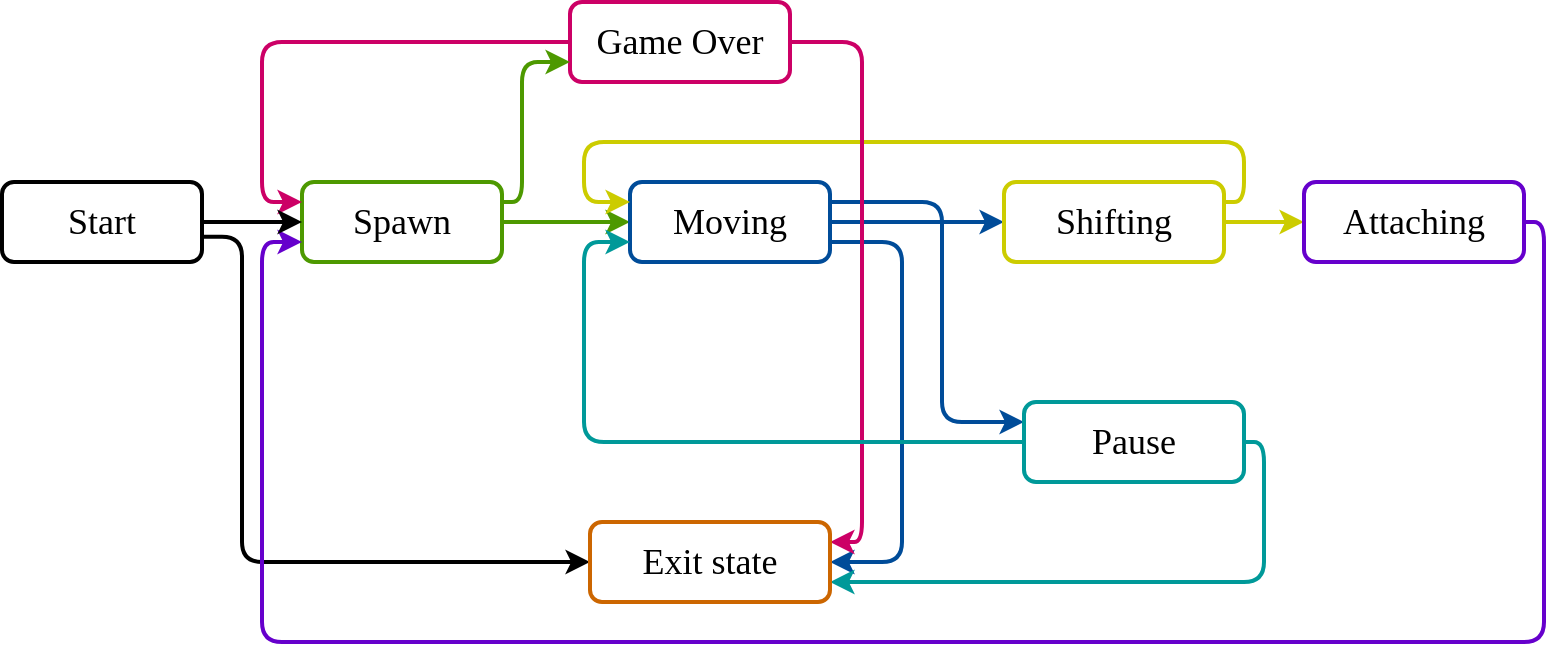 <mxfile>
    <diagram id="XIP6_qOdMlYOlldbtScc" name="Страница 1">
        <mxGraphModel dx="1002" dy="571" grid="0" gridSize="10" guides="1" tooltips="1" connect="1" arrows="1" fold="1" page="1" pageScale="1" pageWidth="827" pageHeight="1169" math="0" shadow="0">
            <root>
                <mxCell id="0"/>
                <mxCell id="1" parent="0"/>
                <mxCell id="13" style="edgeStyle=elbowEdgeStyle;html=1;exitX=0.995;exitY=0.685;exitDx=0;exitDy=0;entryX=0;entryY=0.5;entryDx=0;entryDy=0;fontFamily=Lucida Console;fontSize=18;exitPerimeter=0;strokeWidth=2;" parent="1" source="2" target="9" edge="1">
                    <mxGeometry relative="1" as="geometry">
                        <Array as="points">
                            <mxPoint x="148" y="290"/>
                        </Array>
                    </mxGeometry>
                </mxCell>
                <mxCell id="2" value="&lt;font style=&quot;font-size: 18px;&quot; face=&quot;Lucida Console&quot;&gt;Start&lt;/font&gt;" style="rounded=1;whiteSpace=wrap;html=1;strokeWidth=2;" parent="1" vertex="1">
                    <mxGeometry x="28" y="130" width="100" height="40" as="geometry"/>
                </mxCell>
                <mxCell id="14" style="edgeStyle=entityRelationEdgeStyle;html=1;fontFamily=Lucida Console;fontSize=18;fillColor=#008a00;strokeColor=#4D9900;exitX=1;exitY=0.5;exitDx=0;exitDy=0;strokeWidth=2;" parent="1" source="3" target="4" edge="1">
                    <mxGeometry relative="1" as="geometry">
                        <mxPoint x="279" y="160" as="sourcePoint"/>
                    </mxGeometry>
                </mxCell>
                <mxCell id="3" value="&lt;font style=&quot;font-size: 18px;&quot; face=&quot;Lucida Console&quot;&gt;Spawn&lt;/font&gt;" style="rounded=1;whiteSpace=wrap;html=1;strokeColor=#4D9900;strokeWidth=2;" parent="1" vertex="1">
                    <mxGeometry x="178" y="130" width="100" height="40" as="geometry"/>
                </mxCell>
                <mxCell id="16" style="edgeStyle=entityRelationEdgeStyle;html=1;exitX=1;exitY=0.5;exitDx=0;exitDy=0;entryX=0;entryY=0.5;entryDx=0;entryDy=0;fontFamily=Lucida Console;fontSize=18;fillColor=#0050ef;strokeColor=#004C99;strokeWidth=2;" parent="1" source="4" target="5" edge="1">
                    <mxGeometry relative="1" as="geometry"/>
                </mxCell>
                <mxCell id="17" style="edgeStyle=elbowEdgeStyle;html=1;exitX=1;exitY=0.25;exitDx=0;exitDy=0;entryX=0;entryY=0.25;entryDx=0;entryDy=0;fontFamily=Lucida Console;fontSize=18;fillColor=#0050ef;strokeColor=#004C99;strokeWidth=2;" parent="1" source="4" target="8" edge="1">
                    <mxGeometry relative="1" as="geometry">
                        <Array as="points">
                            <mxPoint x="498" y="160"/>
                            <mxPoint x="478" y="180"/>
                            <mxPoint x="468" y="170"/>
                            <mxPoint x="438" y="210"/>
                        </Array>
                    </mxGeometry>
                </mxCell>
                <mxCell id="27" style="edgeStyle=elbowEdgeStyle;html=1;exitX=1;exitY=0.75;exitDx=0;exitDy=0;entryX=1;entryY=0.5;entryDx=0;entryDy=0;fontFamily=Lucida Console;fontSize=18;strokeColor=#004C99;strokeWidth=2;" parent="1" source="4" target="9" edge="1">
                    <mxGeometry relative="1" as="geometry">
                        <Array as="points">
                            <mxPoint x="478" y="230"/>
                            <mxPoint x="458" y="220"/>
                            <mxPoint x="448" y="270"/>
                            <mxPoint x="468" y="290"/>
                        </Array>
                    </mxGeometry>
                </mxCell>
                <mxCell id="4" value="&lt;font style=&quot;font-size: 18px;&quot; face=&quot;Lucida Console&quot;&gt;Moving&lt;/font&gt;" style="rounded=1;whiteSpace=wrap;html=1;strokeColor=#004C99;strokeWidth=2;" parent="1" vertex="1">
                    <mxGeometry x="342" y="130" width="100" height="40" as="geometry"/>
                </mxCell>
                <mxCell id="19" style="edgeStyle=none;html=1;exitX=1;exitY=0.5;exitDx=0;exitDy=0;entryX=0;entryY=0.5;entryDx=0;entryDy=0;fontFamily=Lucida Console;fontSize=18;strokeWidth=2;strokeColor=#CCCC00;" parent="1" source="5" target="6" edge="1">
                    <mxGeometry relative="1" as="geometry"/>
                </mxCell>
                <mxCell id="28" style="edgeStyle=orthogonalEdgeStyle;html=1;exitX=1;exitY=0.25;exitDx=0;exitDy=0;fontFamily=Lucida Console;fontSize=18;elbow=vertical;strokeWidth=2;strokeColor=#CCCC00;" parent="1" source="5" edge="1">
                    <mxGeometry relative="1" as="geometry">
                        <mxPoint x="342" y="140" as="targetPoint"/>
                        <Array as="points">
                            <mxPoint x="649" y="140"/>
                            <mxPoint x="649" y="110"/>
                            <mxPoint x="319" y="110"/>
                            <mxPoint x="319" y="140"/>
                        </Array>
                    </mxGeometry>
                </mxCell>
                <mxCell id="5" value="&lt;font style=&quot;font-size: 18px;&quot; face=&quot;Lucida Console&quot;&gt;Shifting&lt;/font&gt;" style="rounded=1;whiteSpace=wrap;html=1;strokeWidth=2;strokeColor=#CCCC00;" parent="1" vertex="1">
                    <mxGeometry x="529" y="130" width="110" height="40" as="geometry"/>
                </mxCell>
                <mxCell id="26" style="edgeStyle=orthogonalEdgeStyle;html=1;exitX=1;exitY=0.5;exitDx=0;exitDy=0;entryX=0;entryY=0.75;entryDx=0;entryDy=0;fontFamily=Lucida Console;fontSize=18;elbow=vertical;strokeWidth=2;strokeColor=#6600CC;" parent="1" source="6" target="3" edge="1">
                    <mxGeometry relative="1" as="geometry">
                        <Array as="points">
                            <mxPoint x="799" y="150"/>
                            <mxPoint x="799" y="360"/>
                            <mxPoint x="158" y="360"/>
                            <mxPoint x="158" y="160"/>
                        </Array>
                    </mxGeometry>
                </mxCell>
                <mxCell id="6" value="&lt;font style=&quot;font-size: 18px;&quot; face=&quot;Lucida Console&quot;&gt;Attaching&lt;/font&gt;" style="rounded=1;whiteSpace=wrap;html=1;strokeColor=#6600CC;strokeWidth=2;" parent="1" vertex="1">
                    <mxGeometry x="679" y="130" width="110" height="40" as="geometry"/>
                </mxCell>
                <mxCell id="22" style="edgeStyle=elbowEdgeStyle;html=1;exitX=1;exitY=0.5;exitDx=0;exitDy=0;fontFamily=Lucida Console;fontSize=18;elbow=vertical;entryX=0;entryY=0.25;entryDx=0;entryDy=0;strokeColor=#CC0066;strokeWidth=2;" parent="1" source="7" target="3" edge="1">
                    <mxGeometry relative="1" as="geometry">
                        <mxPoint x="178" y="150" as="targetPoint"/>
                        <Array as="points">
                            <mxPoint x="158" y="110"/>
                        </Array>
                    </mxGeometry>
                </mxCell>
                <mxCell id="23" style="edgeStyle=orthogonalEdgeStyle;html=1;exitX=1;exitY=0.5;exitDx=0;exitDy=0;fontFamily=Lucida Console;fontSize=18;entryX=1;entryY=0.25;entryDx=0;entryDy=0;strokeColor=#CC0066;strokeWidth=2;" parent="1" source="7" target="9" edge="1">
                    <mxGeometry relative="1" as="geometry">
                        <Array as="points">
                            <mxPoint x="458" y="60"/>
                            <mxPoint x="458" y="310"/>
                        </Array>
                    </mxGeometry>
                </mxCell>
                <mxCell id="7" value="&lt;font style=&quot;font-size: 18px;&quot; face=&quot;Lucida Console&quot;&gt;Game Over&lt;/font&gt;" style="rounded=1;whiteSpace=wrap;html=1;strokeColor=#CC0066;strokeWidth=2;" parent="1" vertex="1">
                    <mxGeometry x="312" y="40" width="110" height="40" as="geometry"/>
                </mxCell>
                <mxCell id="24" style="edgeStyle=elbowEdgeStyle;html=1;fontFamily=Lucida Console;fontSize=18;entryX=0;entryY=0.75;entryDx=0;entryDy=0;elbow=vertical;exitX=1;exitY=0.5;exitDx=0;exitDy=0;strokeColor=#009999;strokeWidth=2;" parent="1" source="8" target="4" edge="1">
                    <mxGeometry relative="1" as="geometry">
                        <mxPoint x="318" y="150" as="targetPoint"/>
                        <mxPoint x="648" y="260" as="sourcePoint"/>
                        <Array as="points">
                            <mxPoint x="319" y="190"/>
                            <mxPoint x="329" y="210"/>
                            <mxPoint x="329" y="180"/>
                        </Array>
                    </mxGeometry>
                </mxCell>
                <mxCell id="31" style="edgeStyle=elbowEdgeStyle;html=1;exitX=1;exitY=0.5;exitDx=0;exitDy=0;entryX=1;entryY=0.75;entryDx=0;entryDy=0;fontFamily=Lucida Console;fontSize=18;strokeColor=#009999;strokeWidth=2;" parent="1" source="8" target="9" edge="1">
                    <mxGeometry relative="1" as="geometry">
                        <Array as="points">
                            <mxPoint x="659" y="370"/>
                            <mxPoint x="669" y="340"/>
                        </Array>
                    </mxGeometry>
                </mxCell>
                <mxCell id="8" value="&lt;font style=&quot;font-size: 18px;&quot; face=&quot;Lucida Console&quot;&gt;Pause&lt;/font&gt;" style="rounded=1;whiteSpace=wrap;html=1;strokeColor=#009999;strokeWidth=2;" parent="1" vertex="1">
                    <mxGeometry x="539" y="240" width="110" height="40" as="geometry"/>
                </mxCell>
                <mxCell id="9" value="&lt;font style=&quot;font-size: 18px;&quot; face=&quot;Lucida Console&quot;&gt;Exit state&lt;/font&gt;" style="rounded=1;whiteSpace=wrap;html=1;strokeWidth=2;strokeColor=#CC6600;" parent="1" vertex="1">
                    <mxGeometry x="322" y="300" width="120" height="40" as="geometry"/>
                </mxCell>
                <mxCell id="15" style="edgeStyle=orthogonalEdgeStyle;html=1;exitX=1;exitY=0.25;exitDx=0;exitDy=0;entryX=0;entryY=0.75;entryDx=0;entryDy=0;fontFamily=Lucida Console;fontSize=18;fillColor=#60a917;strokeColor=#4D9900;strokeWidth=2;" parent="1" source="3" target="7" edge="1">
                    <mxGeometry relative="1" as="geometry">
                        <Array as="points">
                            <mxPoint x="288" y="140"/>
                            <mxPoint x="288" y="70"/>
                        </Array>
                    </mxGeometry>
                </mxCell>
                <mxCell id="12" value="" style="edgeStyle=none;html=1;fontFamily=Lucida Console;fontSize=18;strokeWidth=2;" parent="1" source="2" target="3" edge="1">
                    <mxGeometry relative="1" as="geometry">
                        <Array as="points">
                            <mxPoint x="149" y="150"/>
                        </Array>
                    </mxGeometry>
                </mxCell>
            </root>
        </mxGraphModel>
    </diagram>
</mxfile>